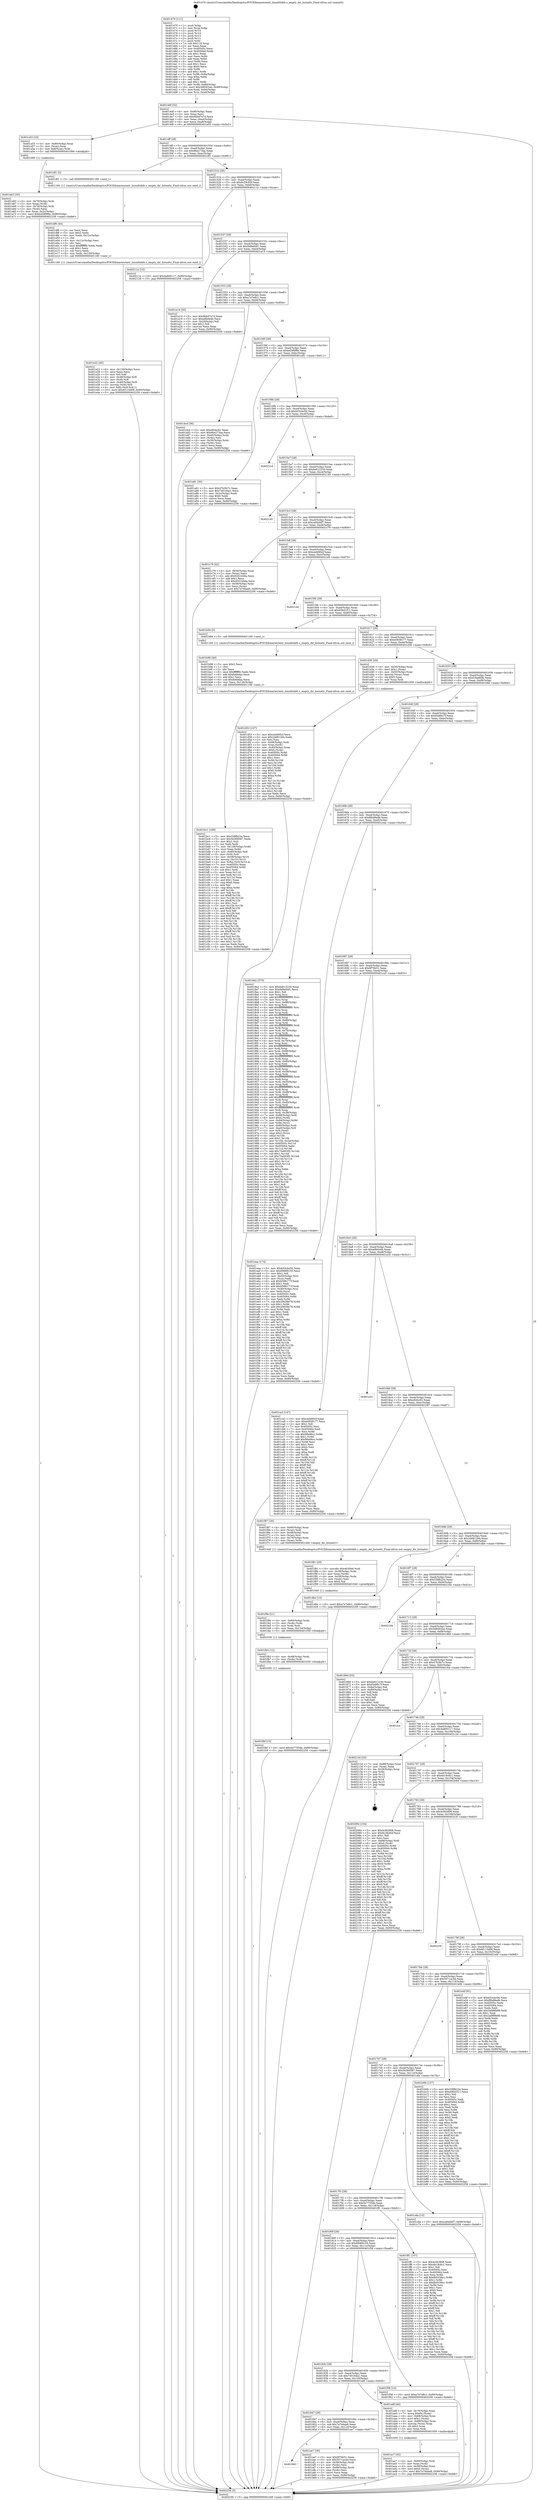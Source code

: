 digraph "0x401470" {
  label = "0x401470 (/mnt/c/Users/mathe/Desktop/tcc/POCII/binaries/extr_linuxfslibfs.c_empty_dir_listxattr_Final-ollvm.out::main(0))"
  labelloc = "t"
  node[shape=record]

  Entry [label="",width=0.3,height=0.3,shape=circle,fillcolor=black,style=filled]
  "0x4014df" [label="{
     0x4014df [32]\l
     | [instrs]\l
     &nbsp;&nbsp;0x4014df \<+6\>: mov -0x90(%rbp),%eax\l
     &nbsp;&nbsp;0x4014e5 \<+2\>: mov %eax,%ecx\l
     &nbsp;&nbsp;0x4014e7 \<+6\>: sub $0x9bbd7a7d,%ecx\l
     &nbsp;&nbsp;0x4014ed \<+6\>: mov %eax,-0xa4(%rbp)\l
     &nbsp;&nbsp;0x4014f3 \<+6\>: mov %ecx,-0xa8(%rbp)\l
     &nbsp;&nbsp;0x4014f9 \<+6\>: je 0000000000401a53 \<main+0x5e3\>\l
  }"]
  "0x401a53" [label="{
     0x401a53 [16]\l
     | [instrs]\l
     &nbsp;&nbsp;0x401a53 \<+4\>: mov -0x80(%rbp),%rax\l
     &nbsp;&nbsp;0x401a57 \<+3\>: mov (%rax),%rax\l
     &nbsp;&nbsp;0x401a5a \<+4\>: mov 0x8(%rax),%rdi\l
     &nbsp;&nbsp;0x401a5e \<+5\>: call 0000000000401060 \<atoi@plt\>\l
     | [calls]\l
     &nbsp;&nbsp;0x401060 \{1\} (unknown)\l
  }"]
  "0x4014ff" [label="{
     0x4014ff [28]\l
     | [instrs]\l
     &nbsp;&nbsp;0x4014ff \<+5\>: jmp 0000000000401504 \<main+0x94\>\l
     &nbsp;&nbsp;0x401504 \<+6\>: mov -0xa4(%rbp),%eax\l
     &nbsp;&nbsp;0x40150a \<+5\>: sub $0x9be273aa,%eax\l
     &nbsp;&nbsp;0x40150f \<+6\>: mov %eax,-0xac(%rbp)\l
     &nbsp;&nbsp;0x401515 \<+6\>: je 0000000000401df1 \<main+0x981\>\l
  }"]
  Exit [label="",width=0.3,height=0.3,shape=circle,fillcolor=black,style=filled,peripheries=2]
  "0x401df1" [label="{
     0x401df1 [5]\l
     | [instrs]\l
     &nbsp;&nbsp;0x401df1 \<+5\>: call 0000000000401160 \<next_i\>\l
     | [calls]\l
     &nbsp;&nbsp;0x401160 \{1\} (/mnt/c/Users/mathe/Desktop/tcc/POCII/binaries/extr_linuxfslibfs.c_empty_dir_listxattr_Final-ollvm.out::next_i)\l
  }"]
  "0x40151b" [label="{
     0x40151b [28]\l
     | [instrs]\l
     &nbsp;&nbsp;0x40151b \<+5\>: jmp 0000000000401520 \<main+0xb0\>\l
     &nbsp;&nbsp;0x401520 \<+6\>: mov -0xa4(%rbp),%eax\l
     &nbsp;&nbsp;0x401526 \<+5\>: sub $0x9c29c92f,%eax\l
     &nbsp;&nbsp;0x40152b \<+6\>: mov %eax,-0xb0(%rbp)\l
     &nbsp;&nbsp;0x401531 \<+6\>: je 000000000040211e \<main+0xcae\>\l
  }"]
  "0x401fbf" [label="{
     0x401fbf [15]\l
     | [instrs]\l
     &nbsp;&nbsp;0x401fbf \<+10\>: movl $0x5e7755de,-0x90(%rbp)\l
     &nbsp;&nbsp;0x401fc9 \<+5\>: jmp 0000000000402256 \<main+0xde6\>\l
  }"]
  "0x40211e" [label="{
     0x40211e [15]\l
     | [instrs]\l
     &nbsp;&nbsp;0x40211e \<+10\>: movl $0x4a800117,-0x90(%rbp)\l
     &nbsp;&nbsp;0x402128 \<+5\>: jmp 0000000000402256 \<main+0xde6\>\l
  }"]
  "0x401537" [label="{
     0x401537 [28]\l
     | [instrs]\l
     &nbsp;&nbsp;0x401537 \<+5\>: jmp 000000000040153c \<main+0xcc\>\l
     &nbsp;&nbsp;0x40153c \<+6\>: mov -0xa4(%rbp),%eax\l
     &nbsp;&nbsp;0x401542 \<+5\>: sub $0x9d8e94f1,%eax\l
     &nbsp;&nbsp;0x401547 \<+6\>: mov %eax,-0xb4(%rbp)\l
     &nbsp;&nbsp;0x40154d \<+6\>: je 0000000000401a14 \<main+0x5a4\>\l
  }"]
  "0x401fb3" [label="{
     0x401fb3 [12]\l
     | [instrs]\l
     &nbsp;&nbsp;0x401fb3 \<+4\>: mov -0x48(%rbp),%rdx\l
     &nbsp;&nbsp;0x401fb7 \<+3\>: mov (%rdx),%rdi\l
     &nbsp;&nbsp;0x401fba \<+5\>: call 0000000000401030 \<free@plt\>\l
     | [calls]\l
     &nbsp;&nbsp;0x401030 \{1\} (unknown)\l
  }"]
  "0x401a14" [label="{
     0x401a14 [30]\l
     | [instrs]\l
     &nbsp;&nbsp;0x401a14 \<+5\>: mov $0x9bbd7a7d,%eax\l
     &nbsp;&nbsp;0x401a19 \<+5\>: mov $0xa9b0e4b,%ecx\l
     &nbsp;&nbsp;0x401a1e \<+3\>: mov -0x2d(%rbp),%dl\l
     &nbsp;&nbsp;0x401a21 \<+3\>: test $0x1,%dl\l
     &nbsp;&nbsp;0x401a24 \<+3\>: cmovne %ecx,%eax\l
     &nbsp;&nbsp;0x401a27 \<+6\>: mov %eax,-0x90(%rbp)\l
     &nbsp;&nbsp;0x401a2d \<+5\>: jmp 0000000000402256 \<main+0xde6\>\l
  }"]
  "0x401553" [label="{
     0x401553 [28]\l
     | [instrs]\l
     &nbsp;&nbsp;0x401553 \<+5\>: jmp 0000000000401558 \<main+0xe8\>\l
     &nbsp;&nbsp;0x401558 \<+6\>: mov -0xa4(%rbp),%eax\l
     &nbsp;&nbsp;0x40155e \<+5\>: sub $0xa7e7e8c1,%eax\l
     &nbsp;&nbsp;0x401563 \<+6\>: mov %eax,-0xb8(%rbp)\l
     &nbsp;&nbsp;0x401569 \<+6\>: je 0000000000401dcd \<main+0x95d\>\l
  }"]
  "0x401f9e" [label="{
     0x401f9e [21]\l
     | [instrs]\l
     &nbsp;&nbsp;0x401f9e \<+4\>: mov -0x60(%rbp),%rdx\l
     &nbsp;&nbsp;0x401fa2 \<+3\>: mov (%rdx),%rdx\l
     &nbsp;&nbsp;0x401fa5 \<+3\>: mov %rdx,%rdi\l
     &nbsp;&nbsp;0x401fa8 \<+6\>: mov %eax,-0x134(%rbp)\l
     &nbsp;&nbsp;0x401fae \<+5\>: call 0000000000401030 \<free@plt\>\l
     | [calls]\l
     &nbsp;&nbsp;0x401030 \{1\} (unknown)\l
  }"]
  "0x401dcd" [label="{
     0x401dcd [36]\l
     | [instrs]\l
     &nbsp;&nbsp;0x401dcd \<+5\>: mov $0xe82bc62,%eax\l
     &nbsp;&nbsp;0x401dd2 \<+5\>: mov $0x9be273aa,%ecx\l
     &nbsp;&nbsp;0x401dd7 \<+4\>: mov -0x40(%rbp),%rdx\l
     &nbsp;&nbsp;0x401ddb \<+2\>: mov (%rdx),%esi\l
     &nbsp;&nbsp;0x401ddd \<+4\>: mov -0x50(%rbp),%rdx\l
     &nbsp;&nbsp;0x401de1 \<+2\>: cmp (%rdx),%esi\l
     &nbsp;&nbsp;0x401de3 \<+3\>: cmovl %ecx,%eax\l
     &nbsp;&nbsp;0x401de6 \<+6\>: mov %eax,-0x90(%rbp)\l
     &nbsp;&nbsp;0x401dec \<+5\>: jmp 0000000000402256 \<main+0xde6\>\l
  }"]
  "0x40156f" [label="{
     0x40156f [28]\l
     | [instrs]\l
     &nbsp;&nbsp;0x40156f \<+5\>: jmp 0000000000401574 \<main+0x104\>\l
     &nbsp;&nbsp;0x401574 \<+6\>: mov -0xa4(%rbp),%eax\l
     &nbsp;&nbsp;0x40157a \<+5\>: sub $0xb4589f8e,%eax\l
     &nbsp;&nbsp;0x40157f \<+6\>: mov %eax,-0xbc(%rbp)\l
     &nbsp;&nbsp;0x401585 \<+6\>: je 0000000000401a81 \<main+0x611\>\l
  }"]
  "0x401f81" [label="{
     0x401f81 [29]\l
     | [instrs]\l
     &nbsp;&nbsp;0x401f81 \<+10\>: movabs $0x4030b6,%rdi\l
     &nbsp;&nbsp;0x401f8b \<+4\>: mov -0x38(%rbp),%rdx\l
     &nbsp;&nbsp;0x401f8f \<+2\>: mov %eax,(%rdx)\l
     &nbsp;&nbsp;0x401f91 \<+4\>: mov -0x38(%rbp),%rdx\l
     &nbsp;&nbsp;0x401f95 \<+2\>: mov (%rdx),%esi\l
     &nbsp;&nbsp;0x401f97 \<+2\>: mov $0x0,%al\l
     &nbsp;&nbsp;0x401f99 \<+5\>: call 0000000000401040 \<printf@plt\>\l
     | [calls]\l
     &nbsp;&nbsp;0x401040 \{1\} (unknown)\l
  }"]
  "0x401a81" [label="{
     0x401a81 [30]\l
     | [instrs]\l
     &nbsp;&nbsp;0x401a81 \<+5\>: mov $0x47b3fc7c,%eax\l
     &nbsp;&nbsp;0x401a86 \<+5\>: mov $0x740164a1,%ecx\l
     &nbsp;&nbsp;0x401a8b \<+3\>: mov -0x2c(%rbp),%edx\l
     &nbsp;&nbsp;0x401a8e \<+3\>: cmp $0x0,%edx\l
     &nbsp;&nbsp;0x401a91 \<+3\>: cmove %ecx,%eax\l
     &nbsp;&nbsp;0x401a94 \<+6\>: mov %eax,-0x90(%rbp)\l
     &nbsp;&nbsp;0x401a9a \<+5\>: jmp 0000000000402256 \<main+0xde6\>\l
  }"]
  "0x40158b" [label="{
     0x40158b [28]\l
     | [instrs]\l
     &nbsp;&nbsp;0x40158b \<+5\>: jmp 0000000000401590 \<main+0x120\>\l
     &nbsp;&nbsp;0x401590 \<+6\>: mov -0xa4(%rbp),%eax\l
     &nbsp;&nbsp;0x401596 \<+5\>: sub $0xb53cbc04,%eax\l
     &nbsp;&nbsp;0x40159b \<+6\>: mov %eax,-0xc0(%rbp)\l
     &nbsp;&nbsp;0x4015a1 \<+6\>: je 000000000040221d \<main+0xdad\>\l
  }"]
  "0x401e22" [label="{
     0x401e22 [45]\l
     | [instrs]\l
     &nbsp;&nbsp;0x401e22 \<+6\>: mov -0x130(%rbp),%ecx\l
     &nbsp;&nbsp;0x401e28 \<+3\>: imul %eax,%ecx\l
     &nbsp;&nbsp;0x401e2b \<+3\>: mov %cl,%dil\l
     &nbsp;&nbsp;0x401e2e \<+4\>: mov -0x48(%rbp),%r8\l
     &nbsp;&nbsp;0x401e32 \<+3\>: mov (%r8),%r8\l
     &nbsp;&nbsp;0x401e35 \<+4\>: mov -0x40(%rbp),%r9\l
     &nbsp;&nbsp;0x401e39 \<+3\>: movslq (%r9),%r9\l
     &nbsp;&nbsp;0x401e3c \<+4\>: mov %dil,(%r8,%r9,1)\l
     &nbsp;&nbsp;0x401e40 \<+10\>: movl $0x4f115d09,-0x90(%rbp)\l
     &nbsp;&nbsp;0x401e4a \<+5\>: jmp 0000000000402256 \<main+0xde6\>\l
  }"]
  "0x40221d" [label="{
     0x40221d\l
  }", style=dashed]
  "0x4015a7" [label="{
     0x4015a7 [28]\l
     | [instrs]\l
     &nbsp;&nbsp;0x4015a7 \<+5\>: jmp 00000000004015ac \<main+0x13c\>\l
     &nbsp;&nbsp;0x4015ac \<+6\>: mov -0xa4(%rbp),%eax\l
     &nbsp;&nbsp;0x4015b2 \<+5\>: sub $0xbe612230,%eax\l
     &nbsp;&nbsp;0x4015b7 \<+6\>: mov %eax,-0xc4(%rbp)\l
     &nbsp;&nbsp;0x4015bd \<+6\>: je 0000000000402145 \<main+0xcd5\>\l
  }"]
  "0x401df6" [label="{
     0x401df6 [44]\l
     | [instrs]\l
     &nbsp;&nbsp;0x401df6 \<+2\>: xor %ecx,%ecx\l
     &nbsp;&nbsp;0x401df8 \<+5\>: mov $0x2,%edx\l
     &nbsp;&nbsp;0x401dfd \<+6\>: mov %edx,-0x12c(%rbp)\l
     &nbsp;&nbsp;0x401e03 \<+1\>: cltd\l
     &nbsp;&nbsp;0x401e04 \<+6\>: mov -0x12c(%rbp),%esi\l
     &nbsp;&nbsp;0x401e0a \<+2\>: idiv %esi\l
     &nbsp;&nbsp;0x401e0c \<+6\>: imul $0xfffffffe,%edx,%edx\l
     &nbsp;&nbsp;0x401e12 \<+3\>: sub $0x1,%ecx\l
     &nbsp;&nbsp;0x401e15 \<+2\>: sub %ecx,%edx\l
     &nbsp;&nbsp;0x401e17 \<+6\>: mov %edx,-0x130(%rbp)\l
     &nbsp;&nbsp;0x401e1d \<+5\>: call 0000000000401160 \<next_i\>\l
     | [calls]\l
     &nbsp;&nbsp;0x401160 \{1\} (/mnt/c/Users/mathe/Desktop/tcc/POCII/binaries/extr_linuxfslibfs.c_empty_dir_listxattr_Final-ollvm.out::next_i)\l
  }"]
  "0x402145" [label="{
     0x402145\l
  }", style=dashed]
  "0x4015c3" [label="{
     0x4015c3 [28]\l
     | [instrs]\l
     &nbsp;&nbsp;0x4015c3 \<+5\>: jmp 00000000004015c8 \<main+0x158\>\l
     &nbsp;&nbsp;0x4015c8 \<+6\>: mov -0xa4(%rbp),%eax\l
     &nbsp;&nbsp;0x4015ce \<+5\>: sub $0xca94d4f7,%eax\l
     &nbsp;&nbsp;0x4015d3 \<+6\>: mov %eax,-0xc8(%rbp)\l
     &nbsp;&nbsp;0x4015d9 \<+6\>: je 0000000000401c79 \<main+0x809\>\l
  }"]
  "0x401d53" [label="{
     0x401d53 [107]\l
     | [instrs]\l
     &nbsp;&nbsp;0x401d53 \<+5\>: mov $0xced495cf,%ecx\l
     &nbsp;&nbsp;0x401d58 \<+5\>: mov $0x2dd81264,%edx\l
     &nbsp;&nbsp;0x401d5d \<+2\>: xor %esi,%esi\l
     &nbsp;&nbsp;0x401d5f \<+4\>: mov -0x48(%rbp),%rdi\l
     &nbsp;&nbsp;0x401d63 \<+3\>: mov %rax,(%rdi)\l
     &nbsp;&nbsp;0x401d66 \<+4\>: mov -0x40(%rbp),%rax\l
     &nbsp;&nbsp;0x401d6a \<+6\>: movl $0x0,(%rax)\l
     &nbsp;&nbsp;0x401d70 \<+8\>: mov 0x40505c,%r8d\l
     &nbsp;&nbsp;0x401d78 \<+8\>: mov 0x405064,%r9d\l
     &nbsp;&nbsp;0x401d80 \<+3\>: sub $0x1,%esi\l
     &nbsp;&nbsp;0x401d83 \<+3\>: mov %r8d,%r10d\l
     &nbsp;&nbsp;0x401d86 \<+3\>: add %esi,%r10d\l
     &nbsp;&nbsp;0x401d89 \<+4\>: imul %r10d,%r8d\l
     &nbsp;&nbsp;0x401d8d \<+4\>: and $0x1,%r8d\l
     &nbsp;&nbsp;0x401d91 \<+4\>: cmp $0x0,%r8d\l
     &nbsp;&nbsp;0x401d95 \<+4\>: sete %r11b\l
     &nbsp;&nbsp;0x401d99 \<+4\>: cmp $0xa,%r9d\l
     &nbsp;&nbsp;0x401d9d \<+3\>: setl %bl\l
     &nbsp;&nbsp;0x401da0 \<+3\>: mov %r11b,%r14b\l
     &nbsp;&nbsp;0x401da3 \<+3\>: and %bl,%r14b\l
     &nbsp;&nbsp;0x401da6 \<+3\>: xor %bl,%r11b\l
     &nbsp;&nbsp;0x401da9 \<+3\>: or %r11b,%r14b\l
     &nbsp;&nbsp;0x401dac \<+4\>: test $0x1,%r14b\l
     &nbsp;&nbsp;0x401db0 \<+3\>: cmovne %edx,%ecx\l
     &nbsp;&nbsp;0x401db3 \<+6\>: mov %ecx,-0x90(%rbp)\l
     &nbsp;&nbsp;0x401db9 \<+5\>: jmp 0000000000402256 \<main+0xde6\>\l
  }"]
  "0x401c79" [label="{
     0x401c79 [42]\l
     | [instrs]\l
     &nbsp;&nbsp;0x401c79 \<+4\>: mov -0x58(%rbp),%rax\l
     &nbsp;&nbsp;0x401c7d \<+2\>: mov (%rax),%ecx\l
     &nbsp;&nbsp;0x401c7f \<+6\>: add $0x9201b56a,%ecx\l
     &nbsp;&nbsp;0x401c85 \<+3\>: add $0x1,%ecx\l
     &nbsp;&nbsp;0x401c88 \<+6\>: sub $0x9201b56a,%ecx\l
     &nbsp;&nbsp;0x401c8e \<+4\>: mov -0x58(%rbp),%rax\l
     &nbsp;&nbsp;0x401c92 \<+2\>: mov %ecx,(%rax)\l
     &nbsp;&nbsp;0x401c94 \<+10\>: movl $0x7a7d4ae8,-0x90(%rbp)\l
     &nbsp;&nbsp;0x401c9e \<+5\>: jmp 0000000000402256 \<main+0xde6\>\l
  }"]
  "0x4015df" [label="{
     0x4015df [28]\l
     | [instrs]\l
     &nbsp;&nbsp;0x4015df \<+5\>: jmp 00000000004015e4 \<main+0x174\>\l
     &nbsp;&nbsp;0x4015e4 \<+6\>: mov -0xa4(%rbp),%eax\l
     &nbsp;&nbsp;0x4015ea \<+5\>: sub $0xced495cf,%eax\l
     &nbsp;&nbsp;0x4015ef \<+6\>: mov %eax,-0xcc(%rbp)\l
     &nbsp;&nbsp;0x4015f5 \<+6\>: je 00000000004021e0 \<main+0xd70\>\l
  }"]
  "0x401bc1" [label="{
     0x401bc1 [169]\l
     | [instrs]\l
     &nbsp;&nbsp;0x401bc1 \<+5\>: mov $0x338fb23a,%ecx\l
     &nbsp;&nbsp;0x401bc6 \<+5\>: mov $0x5b369587,%edx\l
     &nbsp;&nbsp;0x401bcb \<+3\>: mov $0x1,%sil\l
     &nbsp;&nbsp;0x401bce \<+2\>: xor %edi,%edi\l
     &nbsp;&nbsp;0x401bd0 \<+7\>: mov -0x128(%rbp),%r8d\l
     &nbsp;&nbsp;0x401bd7 \<+4\>: imul %eax,%r8d\l
     &nbsp;&nbsp;0x401bdb \<+4\>: mov -0x60(%rbp),%r9\l
     &nbsp;&nbsp;0x401bdf \<+3\>: mov (%r9),%r9\l
     &nbsp;&nbsp;0x401be2 \<+4\>: mov -0x58(%rbp),%r10\l
     &nbsp;&nbsp;0x401be6 \<+3\>: movslq (%r10),%r10\l
     &nbsp;&nbsp;0x401be9 \<+4\>: mov %r8d,(%r9,%r10,4)\l
     &nbsp;&nbsp;0x401bed \<+7\>: mov 0x40505c,%eax\l
     &nbsp;&nbsp;0x401bf4 \<+8\>: mov 0x405064,%r8d\l
     &nbsp;&nbsp;0x401bfc \<+3\>: sub $0x1,%edi\l
     &nbsp;&nbsp;0x401bff \<+3\>: mov %eax,%r11d\l
     &nbsp;&nbsp;0x401c02 \<+3\>: add %edi,%r11d\l
     &nbsp;&nbsp;0x401c05 \<+4\>: imul %r11d,%eax\l
     &nbsp;&nbsp;0x401c09 \<+3\>: and $0x1,%eax\l
     &nbsp;&nbsp;0x401c0c \<+3\>: cmp $0x0,%eax\l
     &nbsp;&nbsp;0x401c0f \<+3\>: sete %bl\l
     &nbsp;&nbsp;0x401c12 \<+4\>: cmp $0xa,%r8d\l
     &nbsp;&nbsp;0x401c16 \<+4\>: setl %r14b\l
     &nbsp;&nbsp;0x401c1a \<+3\>: mov %bl,%r15b\l
     &nbsp;&nbsp;0x401c1d \<+4\>: xor $0xff,%r15b\l
     &nbsp;&nbsp;0x401c21 \<+3\>: mov %r14b,%r12b\l
     &nbsp;&nbsp;0x401c24 \<+4\>: xor $0xff,%r12b\l
     &nbsp;&nbsp;0x401c28 \<+4\>: xor $0x1,%sil\l
     &nbsp;&nbsp;0x401c2c \<+3\>: mov %r15b,%r13b\l
     &nbsp;&nbsp;0x401c2f \<+4\>: and $0xff,%r13b\l
     &nbsp;&nbsp;0x401c33 \<+3\>: and %sil,%bl\l
     &nbsp;&nbsp;0x401c36 \<+3\>: mov %r12b,%al\l
     &nbsp;&nbsp;0x401c39 \<+2\>: and $0xff,%al\l
     &nbsp;&nbsp;0x401c3b \<+3\>: and %sil,%r14b\l
     &nbsp;&nbsp;0x401c3e \<+3\>: or %bl,%r13b\l
     &nbsp;&nbsp;0x401c41 \<+3\>: or %r14b,%al\l
     &nbsp;&nbsp;0x401c44 \<+3\>: xor %al,%r13b\l
     &nbsp;&nbsp;0x401c47 \<+3\>: or %r12b,%r15b\l
     &nbsp;&nbsp;0x401c4a \<+4\>: xor $0xff,%r15b\l
     &nbsp;&nbsp;0x401c4e \<+4\>: or $0x1,%sil\l
     &nbsp;&nbsp;0x401c52 \<+3\>: and %sil,%r15b\l
     &nbsp;&nbsp;0x401c55 \<+3\>: or %r15b,%r13b\l
     &nbsp;&nbsp;0x401c58 \<+4\>: test $0x1,%r13b\l
     &nbsp;&nbsp;0x401c5c \<+3\>: cmovne %edx,%ecx\l
     &nbsp;&nbsp;0x401c5f \<+6\>: mov %ecx,-0x90(%rbp)\l
     &nbsp;&nbsp;0x401c65 \<+5\>: jmp 0000000000402256 \<main+0xde6\>\l
  }"]
  "0x4021e0" [label="{
     0x4021e0\l
  }", style=dashed]
  "0x4015fb" [label="{
     0x4015fb [28]\l
     | [instrs]\l
     &nbsp;&nbsp;0x4015fb \<+5\>: jmp 0000000000401600 \<main+0x190\>\l
     &nbsp;&nbsp;0x401600 \<+6\>: mov -0xa4(%rbp),%eax\l
     &nbsp;&nbsp;0x401606 \<+5\>: sub $0xd36d1f11,%eax\l
     &nbsp;&nbsp;0x40160b \<+6\>: mov %eax,-0xd0(%rbp)\l
     &nbsp;&nbsp;0x401611 \<+6\>: je 0000000000401b94 \<main+0x724\>\l
  }"]
  "0x401b99" [label="{
     0x401b99 [40]\l
     | [instrs]\l
     &nbsp;&nbsp;0x401b99 \<+5\>: mov $0x2,%ecx\l
     &nbsp;&nbsp;0x401b9e \<+1\>: cltd\l
     &nbsp;&nbsp;0x401b9f \<+2\>: idiv %ecx\l
     &nbsp;&nbsp;0x401ba1 \<+6\>: imul $0xfffffffe,%edx,%ecx\l
     &nbsp;&nbsp;0x401ba7 \<+6\>: add $0xfa4bdaa,%ecx\l
     &nbsp;&nbsp;0x401bad \<+3\>: add $0x1,%ecx\l
     &nbsp;&nbsp;0x401bb0 \<+6\>: sub $0xfa4bdaa,%ecx\l
     &nbsp;&nbsp;0x401bb6 \<+6\>: mov %ecx,-0x128(%rbp)\l
     &nbsp;&nbsp;0x401bbc \<+5\>: call 0000000000401160 \<next_i\>\l
     | [calls]\l
     &nbsp;&nbsp;0x401160 \{1\} (/mnt/c/Users/mathe/Desktop/tcc/POCII/binaries/extr_linuxfslibfs.c_empty_dir_listxattr_Final-ollvm.out::next_i)\l
  }"]
  "0x401b94" [label="{
     0x401b94 [5]\l
     | [instrs]\l
     &nbsp;&nbsp;0x401b94 \<+5\>: call 0000000000401160 \<next_i\>\l
     | [calls]\l
     &nbsp;&nbsp;0x401160 \{1\} (/mnt/c/Users/mathe/Desktop/tcc/POCII/binaries/extr_linuxfslibfs.c_empty_dir_listxattr_Final-ollvm.out::next_i)\l
  }"]
  "0x401617" [label="{
     0x401617 [28]\l
     | [instrs]\l
     &nbsp;&nbsp;0x401617 \<+5\>: jmp 000000000040161c \<main+0x1ac\>\l
     &nbsp;&nbsp;0x40161c \<+6\>: mov -0xa4(%rbp),%eax\l
     &nbsp;&nbsp;0x401622 \<+5\>: sub $0xe0938177,%eax\l
     &nbsp;&nbsp;0x401627 \<+6\>: mov %eax,-0xd4(%rbp)\l
     &nbsp;&nbsp;0x40162d \<+6\>: je 0000000000401d36 \<main+0x8c6\>\l
  }"]
  "0x401863" [label="{
     0x401863\l
  }", style=dashed]
  "0x401d36" [label="{
     0x401d36 [29]\l
     | [instrs]\l
     &nbsp;&nbsp;0x401d36 \<+4\>: mov -0x50(%rbp),%rax\l
     &nbsp;&nbsp;0x401d3a \<+6\>: movl $0x1,(%rax)\l
     &nbsp;&nbsp;0x401d40 \<+4\>: mov -0x50(%rbp),%rax\l
     &nbsp;&nbsp;0x401d44 \<+3\>: movslq (%rax),%rax\l
     &nbsp;&nbsp;0x401d47 \<+4\>: shl $0x0,%rax\l
     &nbsp;&nbsp;0x401d4b \<+3\>: mov %rax,%rdi\l
     &nbsp;&nbsp;0x401d4e \<+5\>: call 0000000000401050 \<malloc@plt\>\l
     | [calls]\l
     &nbsp;&nbsp;0x401050 \{1\} (unknown)\l
  }"]
  "0x401633" [label="{
     0x401633 [28]\l
     | [instrs]\l
     &nbsp;&nbsp;0x401633 \<+5\>: jmp 0000000000401638 \<main+0x1c8\>\l
     &nbsp;&nbsp;0x401638 \<+6\>: mov -0xa4(%rbp),%eax\l
     &nbsp;&nbsp;0x40163e \<+5\>: sub $0xf18ad69b,%eax\l
     &nbsp;&nbsp;0x401643 \<+6\>: mov %eax,-0xd8(%rbp)\l
     &nbsp;&nbsp;0x401649 \<+6\>: je 0000000000401fdd \<main+0xb6d\>\l
  }"]
  "0x401ae7" [label="{
     0x401ae7 [36]\l
     | [instrs]\l
     &nbsp;&nbsp;0x401ae7 \<+5\>: mov $0x8f76b51,%eax\l
     &nbsp;&nbsp;0x401aec \<+5\>: mov $0x5071ac4d,%ecx\l
     &nbsp;&nbsp;0x401af1 \<+4\>: mov -0x58(%rbp),%rdx\l
     &nbsp;&nbsp;0x401af5 \<+2\>: mov (%rdx),%esi\l
     &nbsp;&nbsp;0x401af7 \<+4\>: mov -0x68(%rbp),%rdx\l
     &nbsp;&nbsp;0x401afb \<+2\>: cmp (%rdx),%esi\l
     &nbsp;&nbsp;0x401afd \<+3\>: cmovl %ecx,%eax\l
     &nbsp;&nbsp;0x401b00 \<+6\>: mov %eax,-0x90(%rbp)\l
     &nbsp;&nbsp;0x401b06 \<+5\>: jmp 0000000000402256 \<main+0xde6\>\l
  }"]
  "0x401fdd" [label="{
     0x401fdd\l
  }", style=dashed]
  "0x40164f" [label="{
     0x40164f [28]\l
     | [instrs]\l
     &nbsp;&nbsp;0x40164f \<+5\>: jmp 0000000000401654 \<main+0x1e4\>\l
     &nbsp;&nbsp;0x401654 \<+6\>: mov -0xa4(%rbp),%eax\l
     &nbsp;&nbsp;0x40165a \<+5\>: sub $0xf3a86c7f,%eax\l
     &nbsp;&nbsp;0x40165f \<+6\>: mov %eax,-0xdc(%rbp)\l
     &nbsp;&nbsp;0x401665 \<+6\>: je 00000000004018a2 \<main+0x432\>\l
  }"]
  "0x401ac7" [label="{
     0x401ac7 [32]\l
     | [instrs]\l
     &nbsp;&nbsp;0x401ac7 \<+4\>: mov -0x60(%rbp),%rdi\l
     &nbsp;&nbsp;0x401acb \<+3\>: mov %rax,(%rdi)\l
     &nbsp;&nbsp;0x401ace \<+4\>: mov -0x58(%rbp),%rax\l
     &nbsp;&nbsp;0x401ad2 \<+6\>: movl $0x0,(%rax)\l
     &nbsp;&nbsp;0x401ad8 \<+10\>: movl $0x7a7d4ae8,-0x90(%rbp)\l
     &nbsp;&nbsp;0x401ae2 \<+5\>: jmp 0000000000402256 \<main+0xde6\>\l
  }"]
  "0x4018a2" [label="{
     0x4018a2 [370]\l
     | [instrs]\l
     &nbsp;&nbsp;0x4018a2 \<+5\>: mov $0xbe612230,%eax\l
     &nbsp;&nbsp;0x4018a7 \<+5\>: mov $0x9d8e94f1,%ecx\l
     &nbsp;&nbsp;0x4018ac \<+2\>: mov $0x1,%dl\l
     &nbsp;&nbsp;0x4018ae \<+3\>: mov %rsp,%rsi\l
     &nbsp;&nbsp;0x4018b1 \<+4\>: add $0xfffffffffffffff0,%rsi\l
     &nbsp;&nbsp;0x4018b5 \<+3\>: mov %rsi,%rsp\l
     &nbsp;&nbsp;0x4018b8 \<+7\>: mov %rsi,-0x88(%rbp)\l
     &nbsp;&nbsp;0x4018bf \<+3\>: mov %rsp,%rsi\l
     &nbsp;&nbsp;0x4018c2 \<+4\>: add $0xfffffffffffffff0,%rsi\l
     &nbsp;&nbsp;0x4018c6 \<+3\>: mov %rsi,%rsp\l
     &nbsp;&nbsp;0x4018c9 \<+3\>: mov %rsp,%rdi\l
     &nbsp;&nbsp;0x4018cc \<+4\>: add $0xfffffffffffffff0,%rdi\l
     &nbsp;&nbsp;0x4018d0 \<+3\>: mov %rdi,%rsp\l
     &nbsp;&nbsp;0x4018d3 \<+4\>: mov %rdi,-0x80(%rbp)\l
     &nbsp;&nbsp;0x4018d7 \<+3\>: mov %rsp,%rdi\l
     &nbsp;&nbsp;0x4018da \<+4\>: add $0xfffffffffffffff0,%rdi\l
     &nbsp;&nbsp;0x4018de \<+3\>: mov %rdi,%rsp\l
     &nbsp;&nbsp;0x4018e1 \<+4\>: mov %rdi,-0x78(%rbp)\l
     &nbsp;&nbsp;0x4018e5 \<+3\>: mov %rsp,%rdi\l
     &nbsp;&nbsp;0x4018e8 \<+4\>: add $0xfffffffffffffff0,%rdi\l
     &nbsp;&nbsp;0x4018ec \<+3\>: mov %rdi,%rsp\l
     &nbsp;&nbsp;0x4018ef \<+4\>: mov %rdi,-0x70(%rbp)\l
     &nbsp;&nbsp;0x4018f3 \<+3\>: mov %rsp,%rdi\l
     &nbsp;&nbsp;0x4018f6 \<+4\>: add $0xfffffffffffffff0,%rdi\l
     &nbsp;&nbsp;0x4018fa \<+3\>: mov %rdi,%rsp\l
     &nbsp;&nbsp;0x4018fd \<+4\>: mov %rdi,-0x68(%rbp)\l
     &nbsp;&nbsp;0x401901 \<+3\>: mov %rsp,%rdi\l
     &nbsp;&nbsp;0x401904 \<+4\>: add $0xfffffffffffffff0,%rdi\l
     &nbsp;&nbsp;0x401908 \<+3\>: mov %rdi,%rsp\l
     &nbsp;&nbsp;0x40190b \<+4\>: mov %rdi,-0x60(%rbp)\l
     &nbsp;&nbsp;0x40190f \<+3\>: mov %rsp,%rdi\l
     &nbsp;&nbsp;0x401912 \<+4\>: add $0xfffffffffffffff0,%rdi\l
     &nbsp;&nbsp;0x401916 \<+3\>: mov %rdi,%rsp\l
     &nbsp;&nbsp;0x401919 \<+4\>: mov %rdi,-0x58(%rbp)\l
     &nbsp;&nbsp;0x40191d \<+3\>: mov %rsp,%rdi\l
     &nbsp;&nbsp;0x401920 \<+4\>: add $0xfffffffffffffff0,%rdi\l
     &nbsp;&nbsp;0x401924 \<+3\>: mov %rdi,%rsp\l
     &nbsp;&nbsp;0x401927 \<+4\>: mov %rdi,-0x50(%rbp)\l
     &nbsp;&nbsp;0x40192b \<+3\>: mov %rsp,%rdi\l
     &nbsp;&nbsp;0x40192e \<+4\>: add $0xfffffffffffffff0,%rdi\l
     &nbsp;&nbsp;0x401932 \<+3\>: mov %rdi,%rsp\l
     &nbsp;&nbsp;0x401935 \<+4\>: mov %rdi,-0x48(%rbp)\l
     &nbsp;&nbsp;0x401939 \<+3\>: mov %rsp,%rdi\l
     &nbsp;&nbsp;0x40193c \<+4\>: add $0xfffffffffffffff0,%rdi\l
     &nbsp;&nbsp;0x401940 \<+3\>: mov %rdi,%rsp\l
     &nbsp;&nbsp;0x401943 \<+4\>: mov %rdi,-0x40(%rbp)\l
     &nbsp;&nbsp;0x401947 \<+3\>: mov %rsp,%rdi\l
     &nbsp;&nbsp;0x40194a \<+4\>: add $0xfffffffffffffff0,%rdi\l
     &nbsp;&nbsp;0x40194e \<+3\>: mov %rdi,%rsp\l
     &nbsp;&nbsp;0x401951 \<+4\>: mov %rdi,-0x38(%rbp)\l
     &nbsp;&nbsp;0x401955 \<+7\>: mov -0x88(%rbp),%rdi\l
     &nbsp;&nbsp;0x40195c \<+6\>: movl $0x0,(%rdi)\l
     &nbsp;&nbsp;0x401962 \<+7\>: mov -0x94(%rbp),%r8d\l
     &nbsp;&nbsp;0x401969 \<+3\>: mov %r8d,(%rsi)\l
     &nbsp;&nbsp;0x40196c \<+4\>: mov -0x80(%rbp),%rdi\l
     &nbsp;&nbsp;0x401970 \<+7\>: mov -0xa0(%rbp),%r9\l
     &nbsp;&nbsp;0x401977 \<+3\>: mov %r9,(%rdi)\l
     &nbsp;&nbsp;0x40197a \<+3\>: cmpl $0x2,(%rsi)\l
     &nbsp;&nbsp;0x40197d \<+4\>: setne %r10b\l
     &nbsp;&nbsp;0x401981 \<+4\>: and $0x1,%r10b\l
     &nbsp;&nbsp;0x401985 \<+4\>: mov %r10b,-0x2d(%rbp)\l
     &nbsp;&nbsp;0x401989 \<+8\>: mov 0x40505c,%r11d\l
     &nbsp;&nbsp;0x401991 \<+7\>: mov 0x405064,%ebx\l
     &nbsp;&nbsp;0x401998 \<+3\>: mov %r11d,%r14d\l
     &nbsp;&nbsp;0x40199b \<+7\>: add $0x75a603f2,%r14d\l
     &nbsp;&nbsp;0x4019a2 \<+4\>: sub $0x1,%r14d\l
     &nbsp;&nbsp;0x4019a6 \<+7\>: sub $0x75a603f2,%r14d\l
     &nbsp;&nbsp;0x4019ad \<+4\>: imul %r14d,%r11d\l
     &nbsp;&nbsp;0x4019b1 \<+4\>: and $0x1,%r11d\l
     &nbsp;&nbsp;0x4019b5 \<+4\>: cmp $0x0,%r11d\l
     &nbsp;&nbsp;0x4019b9 \<+4\>: sete %r10b\l
     &nbsp;&nbsp;0x4019bd \<+3\>: cmp $0xa,%ebx\l
     &nbsp;&nbsp;0x4019c0 \<+4\>: setl %r15b\l
     &nbsp;&nbsp;0x4019c4 \<+3\>: mov %r10b,%r12b\l
     &nbsp;&nbsp;0x4019c7 \<+4\>: xor $0xff,%r12b\l
     &nbsp;&nbsp;0x4019cb \<+3\>: mov %r15b,%r13b\l
     &nbsp;&nbsp;0x4019ce \<+4\>: xor $0xff,%r13b\l
     &nbsp;&nbsp;0x4019d2 \<+3\>: xor $0x1,%dl\l
     &nbsp;&nbsp;0x4019d5 \<+3\>: mov %r12b,%sil\l
     &nbsp;&nbsp;0x4019d8 \<+4\>: and $0xff,%sil\l
     &nbsp;&nbsp;0x4019dc \<+3\>: and %dl,%r10b\l
     &nbsp;&nbsp;0x4019df \<+3\>: mov %r13b,%dil\l
     &nbsp;&nbsp;0x4019e2 \<+4\>: and $0xff,%dil\l
     &nbsp;&nbsp;0x4019e6 \<+3\>: and %dl,%r15b\l
     &nbsp;&nbsp;0x4019e9 \<+3\>: or %r10b,%sil\l
     &nbsp;&nbsp;0x4019ec \<+3\>: or %r15b,%dil\l
     &nbsp;&nbsp;0x4019ef \<+3\>: xor %dil,%sil\l
     &nbsp;&nbsp;0x4019f2 \<+3\>: or %r13b,%r12b\l
     &nbsp;&nbsp;0x4019f5 \<+4\>: xor $0xff,%r12b\l
     &nbsp;&nbsp;0x4019f9 \<+3\>: or $0x1,%dl\l
     &nbsp;&nbsp;0x4019fc \<+3\>: and %dl,%r12b\l
     &nbsp;&nbsp;0x4019ff \<+3\>: or %r12b,%sil\l
     &nbsp;&nbsp;0x401a02 \<+4\>: test $0x1,%sil\l
     &nbsp;&nbsp;0x401a06 \<+3\>: cmovne %ecx,%eax\l
     &nbsp;&nbsp;0x401a09 \<+6\>: mov %eax,-0x90(%rbp)\l
     &nbsp;&nbsp;0x401a0f \<+5\>: jmp 0000000000402256 \<main+0xde6\>\l
  }"]
  "0x40166b" [label="{
     0x40166b [28]\l
     | [instrs]\l
     &nbsp;&nbsp;0x40166b \<+5\>: jmp 0000000000401670 \<main+0x200\>\l
     &nbsp;&nbsp;0x401670 \<+6\>: mov -0xa4(%rbp),%eax\l
     &nbsp;&nbsp;0x401676 \<+5\>: sub $0xf8bd9edb,%eax\l
     &nbsp;&nbsp;0x40167b \<+6\>: mov %eax,-0xe0(%rbp)\l
     &nbsp;&nbsp;0x401681 \<+6\>: je 0000000000401eaa \<main+0xa3a\>\l
  }"]
  "0x401847" [label="{
     0x401847 [28]\l
     | [instrs]\l
     &nbsp;&nbsp;0x401847 \<+5\>: jmp 000000000040184c \<main+0x3dc\>\l
     &nbsp;&nbsp;0x40184c \<+6\>: mov -0xa4(%rbp),%eax\l
     &nbsp;&nbsp;0x401852 \<+5\>: sub $0x7a7d4ae8,%eax\l
     &nbsp;&nbsp;0x401857 \<+6\>: mov %eax,-0x124(%rbp)\l
     &nbsp;&nbsp;0x40185d \<+6\>: je 0000000000401ae7 \<main+0x677\>\l
  }"]
  "0x401eaa" [label="{
     0x401eaa [174]\l
     | [instrs]\l
     &nbsp;&nbsp;0x401eaa \<+5\>: mov $0xb53cbc04,%eax\l
     &nbsp;&nbsp;0x401eaf \<+5\>: mov $0x69d69155,%ecx\l
     &nbsp;&nbsp;0x401eb4 \<+2\>: mov $0x1,%dl\l
     &nbsp;&nbsp;0x401eb6 \<+4\>: mov -0x40(%rbp),%rsi\l
     &nbsp;&nbsp;0x401eba \<+2\>: mov (%rsi),%edi\l
     &nbsp;&nbsp;0x401ebc \<+6\>: sub $0xb588177f,%edi\l
     &nbsp;&nbsp;0x401ec2 \<+3\>: add $0x1,%edi\l
     &nbsp;&nbsp;0x401ec5 \<+6\>: add $0xb588177f,%edi\l
     &nbsp;&nbsp;0x401ecb \<+4\>: mov -0x40(%rbp),%rsi\l
     &nbsp;&nbsp;0x401ecf \<+2\>: mov %edi,(%rsi)\l
     &nbsp;&nbsp;0x401ed1 \<+7\>: mov 0x40505c,%edi\l
     &nbsp;&nbsp;0x401ed8 \<+8\>: mov 0x405064,%r8d\l
     &nbsp;&nbsp;0x401ee0 \<+3\>: mov %edi,%r9d\l
     &nbsp;&nbsp;0x401ee3 \<+7\>: sub $0x29d38e78,%r9d\l
     &nbsp;&nbsp;0x401eea \<+4\>: sub $0x1,%r9d\l
     &nbsp;&nbsp;0x401eee \<+7\>: add $0x29d38e78,%r9d\l
     &nbsp;&nbsp;0x401ef5 \<+4\>: imul %r9d,%edi\l
     &nbsp;&nbsp;0x401ef9 \<+3\>: and $0x1,%edi\l
     &nbsp;&nbsp;0x401efc \<+3\>: cmp $0x0,%edi\l
     &nbsp;&nbsp;0x401eff \<+4\>: sete %r10b\l
     &nbsp;&nbsp;0x401f03 \<+4\>: cmp $0xa,%r8d\l
     &nbsp;&nbsp;0x401f07 \<+4\>: setl %r11b\l
     &nbsp;&nbsp;0x401f0b \<+3\>: mov %r10b,%bl\l
     &nbsp;&nbsp;0x401f0e \<+3\>: xor $0xff,%bl\l
     &nbsp;&nbsp;0x401f11 \<+3\>: mov %r11b,%r14b\l
     &nbsp;&nbsp;0x401f14 \<+4\>: xor $0xff,%r14b\l
     &nbsp;&nbsp;0x401f18 \<+3\>: xor $0x1,%dl\l
     &nbsp;&nbsp;0x401f1b \<+3\>: mov %bl,%r15b\l
     &nbsp;&nbsp;0x401f1e \<+4\>: and $0xff,%r15b\l
     &nbsp;&nbsp;0x401f22 \<+3\>: and %dl,%r10b\l
     &nbsp;&nbsp;0x401f25 \<+3\>: mov %r14b,%r12b\l
     &nbsp;&nbsp;0x401f28 \<+4\>: and $0xff,%r12b\l
     &nbsp;&nbsp;0x401f2c \<+3\>: and %dl,%r11b\l
     &nbsp;&nbsp;0x401f2f \<+3\>: or %r10b,%r15b\l
     &nbsp;&nbsp;0x401f32 \<+3\>: or %r11b,%r12b\l
     &nbsp;&nbsp;0x401f35 \<+3\>: xor %r12b,%r15b\l
     &nbsp;&nbsp;0x401f38 \<+3\>: or %r14b,%bl\l
     &nbsp;&nbsp;0x401f3b \<+3\>: xor $0xff,%bl\l
     &nbsp;&nbsp;0x401f3e \<+3\>: or $0x1,%dl\l
     &nbsp;&nbsp;0x401f41 \<+2\>: and %dl,%bl\l
     &nbsp;&nbsp;0x401f43 \<+3\>: or %bl,%r15b\l
     &nbsp;&nbsp;0x401f46 \<+4\>: test $0x1,%r15b\l
     &nbsp;&nbsp;0x401f4a \<+3\>: cmovne %ecx,%eax\l
     &nbsp;&nbsp;0x401f4d \<+6\>: mov %eax,-0x90(%rbp)\l
     &nbsp;&nbsp;0x401f53 \<+5\>: jmp 0000000000402256 \<main+0xde6\>\l
  }"]
  "0x401687" [label="{
     0x401687 [28]\l
     | [instrs]\l
     &nbsp;&nbsp;0x401687 \<+5\>: jmp 000000000040168c \<main+0x21c\>\l
     &nbsp;&nbsp;0x40168c \<+6\>: mov -0xa4(%rbp),%eax\l
     &nbsp;&nbsp;0x401692 \<+5\>: sub $0x8f76b51,%eax\l
     &nbsp;&nbsp;0x401697 \<+6\>: mov %eax,-0xe4(%rbp)\l
     &nbsp;&nbsp;0x40169d \<+6\>: je 0000000000401ca3 \<main+0x833\>\l
  }"]
  "0x401a9f" [label="{
     0x401a9f [40]\l
     | [instrs]\l
     &nbsp;&nbsp;0x401a9f \<+4\>: mov -0x70(%rbp),%rax\l
     &nbsp;&nbsp;0x401aa3 \<+7\>: movq $0x64,(%rax)\l
     &nbsp;&nbsp;0x401aaa \<+4\>: mov -0x68(%rbp),%rax\l
     &nbsp;&nbsp;0x401aae \<+6\>: movl $0x1,(%rax)\l
     &nbsp;&nbsp;0x401ab4 \<+4\>: mov -0x68(%rbp),%rax\l
     &nbsp;&nbsp;0x401ab8 \<+3\>: movslq (%rax),%rax\l
     &nbsp;&nbsp;0x401abb \<+4\>: shl $0x2,%rax\l
     &nbsp;&nbsp;0x401abf \<+3\>: mov %rax,%rdi\l
     &nbsp;&nbsp;0x401ac2 \<+5\>: call 0000000000401050 \<malloc@plt\>\l
     | [calls]\l
     &nbsp;&nbsp;0x401050 \{1\} (unknown)\l
  }"]
  "0x401ca3" [label="{
     0x401ca3 [147]\l
     | [instrs]\l
     &nbsp;&nbsp;0x401ca3 \<+5\>: mov $0xced495cf,%eax\l
     &nbsp;&nbsp;0x401ca8 \<+5\>: mov $0xe0938177,%ecx\l
     &nbsp;&nbsp;0x401cad \<+2\>: mov $0x1,%dl\l
     &nbsp;&nbsp;0x401caf \<+7\>: mov 0x40505c,%esi\l
     &nbsp;&nbsp;0x401cb6 \<+7\>: mov 0x405064,%edi\l
     &nbsp;&nbsp;0x401cbd \<+3\>: mov %esi,%r8d\l
     &nbsp;&nbsp;0x401cc0 \<+7\>: sub $0x98a96cc,%r8d\l
     &nbsp;&nbsp;0x401cc7 \<+4\>: sub $0x1,%r8d\l
     &nbsp;&nbsp;0x401ccb \<+7\>: add $0x98a96cc,%r8d\l
     &nbsp;&nbsp;0x401cd2 \<+4\>: imul %r8d,%esi\l
     &nbsp;&nbsp;0x401cd6 \<+3\>: and $0x1,%esi\l
     &nbsp;&nbsp;0x401cd9 \<+3\>: cmp $0x0,%esi\l
     &nbsp;&nbsp;0x401cdc \<+4\>: sete %r9b\l
     &nbsp;&nbsp;0x401ce0 \<+3\>: cmp $0xa,%edi\l
     &nbsp;&nbsp;0x401ce3 \<+4\>: setl %r10b\l
     &nbsp;&nbsp;0x401ce7 \<+3\>: mov %r9b,%r11b\l
     &nbsp;&nbsp;0x401cea \<+4\>: xor $0xff,%r11b\l
     &nbsp;&nbsp;0x401cee \<+3\>: mov %r10b,%bl\l
     &nbsp;&nbsp;0x401cf1 \<+3\>: xor $0xff,%bl\l
     &nbsp;&nbsp;0x401cf4 \<+3\>: xor $0x1,%dl\l
     &nbsp;&nbsp;0x401cf7 \<+3\>: mov %r11b,%r14b\l
     &nbsp;&nbsp;0x401cfa \<+4\>: and $0xff,%r14b\l
     &nbsp;&nbsp;0x401cfe \<+3\>: and %dl,%r9b\l
     &nbsp;&nbsp;0x401d01 \<+3\>: mov %bl,%r15b\l
     &nbsp;&nbsp;0x401d04 \<+4\>: and $0xff,%r15b\l
     &nbsp;&nbsp;0x401d08 \<+3\>: and %dl,%r10b\l
     &nbsp;&nbsp;0x401d0b \<+3\>: or %r9b,%r14b\l
     &nbsp;&nbsp;0x401d0e \<+3\>: or %r10b,%r15b\l
     &nbsp;&nbsp;0x401d11 \<+3\>: xor %r15b,%r14b\l
     &nbsp;&nbsp;0x401d14 \<+3\>: or %bl,%r11b\l
     &nbsp;&nbsp;0x401d17 \<+4\>: xor $0xff,%r11b\l
     &nbsp;&nbsp;0x401d1b \<+3\>: or $0x1,%dl\l
     &nbsp;&nbsp;0x401d1e \<+3\>: and %dl,%r11b\l
     &nbsp;&nbsp;0x401d21 \<+3\>: or %r11b,%r14b\l
     &nbsp;&nbsp;0x401d24 \<+4\>: test $0x1,%r14b\l
     &nbsp;&nbsp;0x401d28 \<+3\>: cmovne %ecx,%eax\l
     &nbsp;&nbsp;0x401d2b \<+6\>: mov %eax,-0x90(%rbp)\l
     &nbsp;&nbsp;0x401d31 \<+5\>: jmp 0000000000402256 \<main+0xde6\>\l
  }"]
  "0x4016a3" [label="{
     0x4016a3 [28]\l
     | [instrs]\l
     &nbsp;&nbsp;0x4016a3 \<+5\>: jmp 00000000004016a8 \<main+0x238\>\l
     &nbsp;&nbsp;0x4016a8 \<+6\>: mov -0xa4(%rbp),%eax\l
     &nbsp;&nbsp;0x4016ae \<+5\>: sub $0xa9b0e4b,%eax\l
     &nbsp;&nbsp;0x4016b3 \<+6\>: mov %eax,-0xe8(%rbp)\l
     &nbsp;&nbsp;0x4016b9 \<+6\>: je 0000000000401a32 \<main+0x5c2\>\l
  }"]
  "0x40182b" [label="{
     0x40182b [28]\l
     | [instrs]\l
     &nbsp;&nbsp;0x40182b \<+5\>: jmp 0000000000401830 \<main+0x3c0\>\l
     &nbsp;&nbsp;0x401830 \<+6\>: mov -0xa4(%rbp),%eax\l
     &nbsp;&nbsp;0x401836 \<+5\>: sub $0x740164a1,%eax\l
     &nbsp;&nbsp;0x40183b \<+6\>: mov %eax,-0x120(%rbp)\l
     &nbsp;&nbsp;0x401841 \<+6\>: je 0000000000401a9f \<main+0x62f\>\l
  }"]
  "0x401a32" [label="{
     0x401a32\l
  }", style=dashed]
  "0x4016bf" [label="{
     0x4016bf [28]\l
     | [instrs]\l
     &nbsp;&nbsp;0x4016bf \<+5\>: jmp 00000000004016c4 \<main+0x254\>\l
     &nbsp;&nbsp;0x4016c4 \<+6\>: mov -0xa4(%rbp),%eax\l
     &nbsp;&nbsp;0x4016ca \<+5\>: sub $0xe82bc62,%eax\l
     &nbsp;&nbsp;0x4016cf \<+6\>: mov %eax,-0xec(%rbp)\l
     &nbsp;&nbsp;0x4016d5 \<+6\>: je 0000000000401f67 \<main+0xaf7\>\l
  }"]
  "0x401f58" [label="{
     0x401f58 [15]\l
     | [instrs]\l
     &nbsp;&nbsp;0x401f58 \<+10\>: movl $0xa7e7e8c1,-0x90(%rbp)\l
     &nbsp;&nbsp;0x401f62 \<+5\>: jmp 0000000000402256 \<main+0xde6\>\l
  }"]
  "0x401f67" [label="{
     0x401f67 [26]\l
     | [instrs]\l
     &nbsp;&nbsp;0x401f67 \<+4\>: mov -0x60(%rbp),%rax\l
     &nbsp;&nbsp;0x401f6b \<+3\>: mov (%rax),%rdi\l
     &nbsp;&nbsp;0x401f6e \<+4\>: mov -0x48(%rbp),%rax\l
     &nbsp;&nbsp;0x401f72 \<+3\>: mov (%rax),%rsi\l
     &nbsp;&nbsp;0x401f75 \<+4\>: mov -0x70(%rbp),%rax\l
     &nbsp;&nbsp;0x401f79 \<+3\>: mov (%rax),%rdx\l
     &nbsp;&nbsp;0x401f7c \<+5\>: call 0000000000401440 \<empty_dir_listxattr\>\l
     | [calls]\l
     &nbsp;&nbsp;0x401440 \{1\} (/mnt/c/Users/mathe/Desktop/tcc/POCII/binaries/extr_linuxfslibfs.c_empty_dir_listxattr_Final-ollvm.out::empty_dir_listxattr)\l
  }"]
  "0x4016db" [label="{
     0x4016db [28]\l
     | [instrs]\l
     &nbsp;&nbsp;0x4016db \<+5\>: jmp 00000000004016e0 \<main+0x270\>\l
     &nbsp;&nbsp;0x4016e0 \<+6\>: mov -0xa4(%rbp),%eax\l
     &nbsp;&nbsp;0x4016e6 \<+5\>: sub $0x2dd81264,%eax\l
     &nbsp;&nbsp;0x4016eb \<+6\>: mov %eax,-0xf0(%rbp)\l
     &nbsp;&nbsp;0x4016f1 \<+6\>: je 0000000000401dbe \<main+0x94e\>\l
  }"]
  "0x40180f" [label="{
     0x40180f [28]\l
     | [instrs]\l
     &nbsp;&nbsp;0x40180f \<+5\>: jmp 0000000000401814 \<main+0x3a4\>\l
     &nbsp;&nbsp;0x401814 \<+6\>: mov -0xa4(%rbp),%eax\l
     &nbsp;&nbsp;0x40181a \<+5\>: sub $0x69d69155,%eax\l
     &nbsp;&nbsp;0x40181f \<+6\>: mov %eax,-0x11c(%rbp)\l
     &nbsp;&nbsp;0x401825 \<+6\>: je 0000000000401f58 \<main+0xae8\>\l
  }"]
  "0x401dbe" [label="{
     0x401dbe [15]\l
     | [instrs]\l
     &nbsp;&nbsp;0x401dbe \<+10\>: movl $0xa7e7e8c1,-0x90(%rbp)\l
     &nbsp;&nbsp;0x401dc8 \<+5\>: jmp 0000000000402256 \<main+0xde6\>\l
  }"]
  "0x4016f7" [label="{
     0x4016f7 [28]\l
     | [instrs]\l
     &nbsp;&nbsp;0x4016f7 \<+5\>: jmp 00000000004016fc \<main+0x28c\>\l
     &nbsp;&nbsp;0x4016fc \<+6\>: mov -0xa4(%rbp),%eax\l
     &nbsp;&nbsp;0x401702 \<+5\>: sub $0x338fb23a,%eax\l
     &nbsp;&nbsp;0x401707 \<+6\>: mov %eax,-0xf4(%rbp)\l
     &nbsp;&nbsp;0x40170d \<+6\>: je 000000000040218a \<main+0xd1a\>\l
  }"]
  "0x401ff1" [label="{
     0x401ff1 [147]\l
     | [instrs]\l
     &nbsp;&nbsp;0x401ff1 \<+5\>: mov $0x4cf42808,%eax\l
     &nbsp;&nbsp;0x401ff6 \<+5\>: mov $0x4b19c6c1,%ecx\l
     &nbsp;&nbsp;0x401ffb \<+2\>: mov $0x1,%dl\l
     &nbsp;&nbsp;0x401ffd \<+7\>: mov 0x40505c,%esi\l
     &nbsp;&nbsp;0x402004 \<+7\>: mov 0x405064,%edi\l
     &nbsp;&nbsp;0x40200b \<+3\>: mov %esi,%r8d\l
     &nbsp;&nbsp;0x40200e \<+7\>: add $0xfb0538a1,%r8d\l
     &nbsp;&nbsp;0x402015 \<+4\>: sub $0x1,%r8d\l
     &nbsp;&nbsp;0x402019 \<+7\>: sub $0xfb0538a1,%r8d\l
     &nbsp;&nbsp;0x402020 \<+4\>: imul %r8d,%esi\l
     &nbsp;&nbsp;0x402024 \<+3\>: and $0x1,%esi\l
     &nbsp;&nbsp;0x402027 \<+3\>: cmp $0x0,%esi\l
     &nbsp;&nbsp;0x40202a \<+4\>: sete %r9b\l
     &nbsp;&nbsp;0x40202e \<+3\>: cmp $0xa,%edi\l
     &nbsp;&nbsp;0x402031 \<+4\>: setl %r10b\l
     &nbsp;&nbsp;0x402035 \<+3\>: mov %r9b,%r11b\l
     &nbsp;&nbsp;0x402038 \<+4\>: xor $0xff,%r11b\l
     &nbsp;&nbsp;0x40203c \<+3\>: mov %r10b,%bl\l
     &nbsp;&nbsp;0x40203f \<+3\>: xor $0xff,%bl\l
     &nbsp;&nbsp;0x402042 \<+3\>: xor $0x1,%dl\l
     &nbsp;&nbsp;0x402045 \<+3\>: mov %r11b,%r14b\l
     &nbsp;&nbsp;0x402048 \<+4\>: and $0xff,%r14b\l
     &nbsp;&nbsp;0x40204c \<+3\>: and %dl,%r9b\l
     &nbsp;&nbsp;0x40204f \<+3\>: mov %bl,%r15b\l
     &nbsp;&nbsp;0x402052 \<+4\>: and $0xff,%r15b\l
     &nbsp;&nbsp;0x402056 \<+3\>: and %dl,%r10b\l
     &nbsp;&nbsp;0x402059 \<+3\>: or %r9b,%r14b\l
     &nbsp;&nbsp;0x40205c \<+3\>: or %r10b,%r15b\l
     &nbsp;&nbsp;0x40205f \<+3\>: xor %r15b,%r14b\l
     &nbsp;&nbsp;0x402062 \<+3\>: or %bl,%r11b\l
     &nbsp;&nbsp;0x402065 \<+4\>: xor $0xff,%r11b\l
     &nbsp;&nbsp;0x402069 \<+3\>: or $0x1,%dl\l
     &nbsp;&nbsp;0x40206c \<+3\>: and %dl,%r11b\l
     &nbsp;&nbsp;0x40206f \<+3\>: or %r11b,%r14b\l
     &nbsp;&nbsp;0x402072 \<+4\>: test $0x1,%r14b\l
     &nbsp;&nbsp;0x402076 \<+3\>: cmovne %ecx,%eax\l
     &nbsp;&nbsp;0x402079 \<+6\>: mov %eax,-0x90(%rbp)\l
     &nbsp;&nbsp;0x40207f \<+5\>: jmp 0000000000402256 \<main+0xde6\>\l
  }"]
  "0x40218a" [label="{
     0x40218a\l
  }", style=dashed]
  "0x401713" [label="{
     0x401713 [28]\l
     | [instrs]\l
     &nbsp;&nbsp;0x401713 \<+5\>: jmp 0000000000401718 \<main+0x2a8\>\l
     &nbsp;&nbsp;0x401718 \<+6\>: mov -0xa4(%rbp),%eax\l
     &nbsp;&nbsp;0x40171e \<+5\>: sub $0x3d9302ee,%eax\l
     &nbsp;&nbsp;0x401723 \<+6\>: mov %eax,-0xf8(%rbp)\l
     &nbsp;&nbsp;0x401729 \<+6\>: je 000000000040186d \<main+0x3fd\>\l
  }"]
  "0x4017f3" [label="{
     0x4017f3 [28]\l
     | [instrs]\l
     &nbsp;&nbsp;0x4017f3 \<+5\>: jmp 00000000004017f8 \<main+0x388\>\l
     &nbsp;&nbsp;0x4017f8 \<+6\>: mov -0xa4(%rbp),%eax\l
     &nbsp;&nbsp;0x4017fe \<+5\>: sub $0x5e7755de,%eax\l
     &nbsp;&nbsp;0x401803 \<+6\>: mov %eax,-0x118(%rbp)\l
     &nbsp;&nbsp;0x401809 \<+6\>: je 0000000000401ff1 \<main+0xb81\>\l
  }"]
  "0x40186d" [label="{
     0x40186d [53]\l
     | [instrs]\l
     &nbsp;&nbsp;0x40186d \<+5\>: mov $0xbe612230,%eax\l
     &nbsp;&nbsp;0x401872 \<+5\>: mov $0xf3a86c7f,%ecx\l
     &nbsp;&nbsp;0x401877 \<+6\>: mov -0x8a(%rbp),%dl\l
     &nbsp;&nbsp;0x40187d \<+7\>: mov -0x89(%rbp),%sil\l
     &nbsp;&nbsp;0x401884 \<+3\>: mov %dl,%dil\l
     &nbsp;&nbsp;0x401887 \<+3\>: and %sil,%dil\l
     &nbsp;&nbsp;0x40188a \<+3\>: xor %sil,%dl\l
     &nbsp;&nbsp;0x40188d \<+3\>: or %dl,%dil\l
     &nbsp;&nbsp;0x401890 \<+4\>: test $0x1,%dil\l
     &nbsp;&nbsp;0x401894 \<+3\>: cmovne %ecx,%eax\l
     &nbsp;&nbsp;0x401897 \<+6\>: mov %eax,-0x90(%rbp)\l
     &nbsp;&nbsp;0x40189d \<+5\>: jmp 0000000000402256 \<main+0xde6\>\l
  }"]
  "0x40172f" [label="{
     0x40172f [28]\l
     | [instrs]\l
     &nbsp;&nbsp;0x40172f \<+5\>: jmp 0000000000401734 \<main+0x2c4\>\l
     &nbsp;&nbsp;0x401734 \<+6\>: mov -0xa4(%rbp),%eax\l
     &nbsp;&nbsp;0x40173a \<+5\>: sub $0x47b3fc7c,%eax\l
     &nbsp;&nbsp;0x40173f \<+6\>: mov %eax,-0xfc(%rbp)\l
     &nbsp;&nbsp;0x401745 \<+6\>: je 0000000000401fce \<main+0xb5e\>\l
  }"]
  "0x402256" [label="{
     0x402256 [5]\l
     | [instrs]\l
     &nbsp;&nbsp;0x402256 \<+5\>: jmp 00000000004014df \<main+0x6f\>\l
  }"]
  "0x401470" [label="{
     0x401470 [111]\l
     | [instrs]\l
     &nbsp;&nbsp;0x401470 \<+1\>: push %rbp\l
     &nbsp;&nbsp;0x401471 \<+3\>: mov %rsp,%rbp\l
     &nbsp;&nbsp;0x401474 \<+2\>: push %r15\l
     &nbsp;&nbsp;0x401476 \<+2\>: push %r14\l
     &nbsp;&nbsp;0x401478 \<+2\>: push %r13\l
     &nbsp;&nbsp;0x40147a \<+2\>: push %r12\l
     &nbsp;&nbsp;0x40147c \<+1\>: push %rbx\l
     &nbsp;&nbsp;0x40147d \<+7\>: sub $0x118,%rsp\l
     &nbsp;&nbsp;0x401484 \<+2\>: xor %eax,%eax\l
     &nbsp;&nbsp;0x401486 \<+7\>: mov 0x40505c,%ecx\l
     &nbsp;&nbsp;0x40148d \<+7\>: mov 0x405064,%edx\l
     &nbsp;&nbsp;0x401494 \<+3\>: sub $0x1,%eax\l
     &nbsp;&nbsp;0x401497 \<+3\>: mov %ecx,%r8d\l
     &nbsp;&nbsp;0x40149a \<+3\>: add %eax,%r8d\l
     &nbsp;&nbsp;0x40149d \<+4\>: imul %r8d,%ecx\l
     &nbsp;&nbsp;0x4014a1 \<+3\>: and $0x1,%ecx\l
     &nbsp;&nbsp;0x4014a4 \<+3\>: cmp $0x0,%ecx\l
     &nbsp;&nbsp;0x4014a7 \<+4\>: sete %r9b\l
     &nbsp;&nbsp;0x4014ab \<+4\>: and $0x1,%r9b\l
     &nbsp;&nbsp;0x4014af \<+7\>: mov %r9b,-0x8a(%rbp)\l
     &nbsp;&nbsp;0x4014b6 \<+3\>: cmp $0xa,%edx\l
     &nbsp;&nbsp;0x4014b9 \<+4\>: setl %r9b\l
     &nbsp;&nbsp;0x4014bd \<+4\>: and $0x1,%r9b\l
     &nbsp;&nbsp;0x4014c1 \<+7\>: mov %r9b,-0x89(%rbp)\l
     &nbsp;&nbsp;0x4014c8 \<+10\>: movl $0x3d9302ee,-0x90(%rbp)\l
     &nbsp;&nbsp;0x4014d2 \<+6\>: mov %edi,-0x94(%rbp)\l
     &nbsp;&nbsp;0x4014d8 \<+7\>: mov %rsi,-0xa0(%rbp)\l
  }"]
  "0x401c6a" [label="{
     0x401c6a [15]\l
     | [instrs]\l
     &nbsp;&nbsp;0x401c6a \<+10\>: movl $0xca94d4f7,-0x90(%rbp)\l
     &nbsp;&nbsp;0x401c74 \<+5\>: jmp 0000000000402256 \<main+0xde6\>\l
  }"]
  "0x401a63" [label="{
     0x401a63 [30]\l
     | [instrs]\l
     &nbsp;&nbsp;0x401a63 \<+4\>: mov -0x78(%rbp),%rdi\l
     &nbsp;&nbsp;0x401a67 \<+2\>: mov %eax,(%rdi)\l
     &nbsp;&nbsp;0x401a69 \<+4\>: mov -0x78(%rbp),%rdi\l
     &nbsp;&nbsp;0x401a6d \<+2\>: mov (%rdi),%eax\l
     &nbsp;&nbsp;0x401a6f \<+3\>: mov %eax,-0x2c(%rbp)\l
     &nbsp;&nbsp;0x401a72 \<+10\>: movl $0xb4589f8e,-0x90(%rbp)\l
     &nbsp;&nbsp;0x401a7c \<+5\>: jmp 0000000000402256 \<main+0xde6\>\l
  }"]
  "0x4017d7" [label="{
     0x4017d7 [28]\l
     | [instrs]\l
     &nbsp;&nbsp;0x4017d7 \<+5\>: jmp 00000000004017dc \<main+0x36c\>\l
     &nbsp;&nbsp;0x4017dc \<+6\>: mov -0xa4(%rbp),%eax\l
     &nbsp;&nbsp;0x4017e2 \<+5\>: sub $0x5b369587,%eax\l
     &nbsp;&nbsp;0x4017e7 \<+6\>: mov %eax,-0x114(%rbp)\l
     &nbsp;&nbsp;0x4017ed \<+6\>: je 0000000000401c6a \<main+0x7fa\>\l
  }"]
  "0x401fce" [label="{
     0x401fce\l
  }", style=dashed]
  "0x40174b" [label="{
     0x40174b [28]\l
     | [instrs]\l
     &nbsp;&nbsp;0x40174b \<+5\>: jmp 0000000000401750 \<main+0x2e0\>\l
     &nbsp;&nbsp;0x401750 \<+6\>: mov -0xa4(%rbp),%eax\l
     &nbsp;&nbsp;0x401756 \<+5\>: sub $0x4a800117,%eax\l
     &nbsp;&nbsp;0x40175b \<+6\>: mov %eax,-0x100(%rbp)\l
     &nbsp;&nbsp;0x401761 \<+6\>: je 000000000040212d \<main+0xcbd\>\l
  }"]
  "0x401b0b" [label="{
     0x401b0b [137]\l
     | [instrs]\l
     &nbsp;&nbsp;0x401b0b \<+5\>: mov $0x338fb23a,%eax\l
     &nbsp;&nbsp;0x401b10 \<+5\>: mov $0xd36d1f11,%ecx\l
     &nbsp;&nbsp;0x401b15 \<+2\>: mov $0x1,%dl\l
     &nbsp;&nbsp;0x401b17 \<+2\>: xor %esi,%esi\l
     &nbsp;&nbsp;0x401b19 \<+7\>: mov 0x40505c,%edi\l
     &nbsp;&nbsp;0x401b20 \<+8\>: mov 0x405064,%r8d\l
     &nbsp;&nbsp;0x401b28 \<+3\>: sub $0x1,%esi\l
     &nbsp;&nbsp;0x401b2b \<+3\>: mov %edi,%r9d\l
     &nbsp;&nbsp;0x401b2e \<+3\>: add %esi,%r9d\l
     &nbsp;&nbsp;0x401b31 \<+4\>: imul %r9d,%edi\l
     &nbsp;&nbsp;0x401b35 \<+3\>: and $0x1,%edi\l
     &nbsp;&nbsp;0x401b38 \<+3\>: cmp $0x0,%edi\l
     &nbsp;&nbsp;0x401b3b \<+4\>: sete %r10b\l
     &nbsp;&nbsp;0x401b3f \<+4\>: cmp $0xa,%r8d\l
     &nbsp;&nbsp;0x401b43 \<+4\>: setl %r11b\l
     &nbsp;&nbsp;0x401b47 \<+3\>: mov %r10b,%bl\l
     &nbsp;&nbsp;0x401b4a \<+3\>: xor $0xff,%bl\l
     &nbsp;&nbsp;0x401b4d \<+3\>: mov %r11b,%r14b\l
     &nbsp;&nbsp;0x401b50 \<+4\>: xor $0xff,%r14b\l
     &nbsp;&nbsp;0x401b54 \<+3\>: xor $0x1,%dl\l
     &nbsp;&nbsp;0x401b57 \<+3\>: mov %bl,%r15b\l
     &nbsp;&nbsp;0x401b5a \<+4\>: and $0xff,%r15b\l
     &nbsp;&nbsp;0x401b5e \<+3\>: and %dl,%r10b\l
     &nbsp;&nbsp;0x401b61 \<+3\>: mov %r14b,%r12b\l
     &nbsp;&nbsp;0x401b64 \<+4\>: and $0xff,%r12b\l
     &nbsp;&nbsp;0x401b68 \<+3\>: and %dl,%r11b\l
     &nbsp;&nbsp;0x401b6b \<+3\>: or %r10b,%r15b\l
     &nbsp;&nbsp;0x401b6e \<+3\>: or %r11b,%r12b\l
     &nbsp;&nbsp;0x401b71 \<+3\>: xor %r12b,%r15b\l
     &nbsp;&nbsp;0x401b74 \<+3\>: or %r14b,%bl\l
     &nbsp;&nbsp;0x401b77 \<+3\>: xor $0xff,%bl\l
     &nbsp;&nbsp;0x401b7a \<+3\>: or $0x1,%dl\l
     &nbsp;&nbsp;0x401b7d \<+2\>: and %dl,%bl\l
     &nbsp;&nbsp;0x401b7f \<+3\>: or %bl,%r15b\l
     &nbsp;&nbsp;0x401b82 \<+4\>: test $0x1,%r15b\l
     &nbsp;&nbsp;0x401b86 \<+3\>: cmovne %ecx,%eax\l
     &nbsp;&nbsp;0x401b89 \<+6\>: mov %eax,-0x90(%rbp)\l
     &nbsp;&nbsp;0x401b8f \<+5\>: jmp 0000000000402256 \<main+0xde6\>\l
  }"]
  "0x40212d" [label="{
     0x40212d [24]\l
     | [instrs]\l
     &nbsp;&nbsp;0x40212d \<+7\>: mov -0x88(%rbp),%rax\l
     &nbsp;&nbsp;0x402134 \<+2\>: mov (%rax),%eax\l
     &nbsp;&nbsp;0x402136 \<+4\>: lea -0x28(%rbp),%rsp\l
     &nbsp;&nbsp;0x40213a \<+1\>: pop %rbx\l
     &nbsp;&nbsp;0x40213b \<+2\>: pop %r12\l
     &nbsp;&nbsp;0x40213d \<+2\>: pop %r13\l
     &nbsp;&nbsp;0x40213f \<+2\>: pop %r14\l
     &nbsp;&nbsp;0x402141 \<+2\>: pop %r15\l
     &nbsp;&nbsp;0x402143 \<+1\>: pop %rbp\l
     &nbsp;&nbsp;0x402144 \<+1\>: ret\l
  }"]
  "0x401767" [label="{
     0x401767 [28]\l
     | [instrs]\l
     &nbsp;&nbsp;0x401767 \<+5\>: jmp 000000000040176c \<main+0x2fc\>\l
     &nbsp;&nbsp;0x40176c \<+6\>: mov -0xa4(%rbp),%eax\l
     &nbsp;&nbsp;0x401772 \<+5\>: sub $0x4b19c6c1,%eax\l
     &nbsp;&nbsp;0x401777 \<+6\>: mov %eax,-0x104(%rbp)\l
     &nbsp;&nbsp;0x40177d \<+6\>: je 0000000000402084 \<main+0xc14\>\l
  }"]
  "0x4017bb" [label="{
     0x4017bb [28]\l
     | [instrs]\l
     &nbsp;&nbsp;0x4017bb \<+5\>: jmp 00000000004017c0 \<main+0x350\>\l
     &nbsp;&nbsp;0x4017c0 \<+6\>: mov -0xa4(%rbp),%eax\l
     &nbsp;&nbsp;0x4017c6 \<+5\>: sub $0x5071ac4d,%eax\l
     &nbsp;&nbsp;0x4017cb \<+6\>: mov %eax,-0x110(%rbp)\l
     &nbsp;&nbsp;0x4017d1 \<+6\>: je 0000000000401b0b \<main+0x69b\>\l
  }"]
  "0x402084" [label="{
     0x402084 [154]\l
     | [instrs]\l
     &nbsp;&nbsp;0x402084 \<+5\>: mov $0x4cf42808,%eax\l
     &nbsp;&nbsp;0x402089 \<+5\>: mov $0x9c29c92f,%ecx\l
     &nbsp;&nbsp;0x40208e \<+2\>: mov $0x1,%dl\l
     &nbsp;&nbsp;0x402090 \<+2\>: xor %esi,%esi\l
     &nbsp;&nbsp;0x402092 \<+7\>: mov -0x88(%rbp),%rdi\l
     &nbsp;&nbsp;0x402099 \<+6\>: movl $0x0,(%rdi)\l
     &nbsp;&nbsp;0x40209f \<+8\>: mov 0x40505c,%r8d\l
     &nbsp;&nbsp;0x4020a7 \<+8\>: mov 0x405064,%r9d\l
     &nbsp;&nbsp;0x4020af \<+3\>: sub $0x1,%esi\l
     &nbsp;&nbsp;0x4020b2 \<+3\>: mov %r8d,%r10d\l
     &nbsp;&nbsp;0x4020b5 \<+3\>: add %esi,%r10d\l
     &nbsp;&nbsp;0x4020b8 \<+4\>: imul %r10d,%r8d\l
     &nbsp;&nbsp;0x4020bc \<+4\>: and $0x1,%r8d\l
     &nbsp;&nbsp;0x4020c0 \<+4\>: cmp $0x0,%r8d\l
     &nbsp;&nbsp;0x4020c4 \<+4\>: sete %r11b\l
     &nbsp;&nbsp;0x4020c8 \<+4\>: cmp $0xa,%r9d\l
     &nbsp;&nbsp;0x4020cc \<+3\>: setl %bl\l
     &nbsp;&nbsp;0x4020cf \<+3\>: mov %r11b,%r14b\l
     &nbsp;&nbsp;0x4020d2 \<+4\>: xor $0xff,%r14b\l
     &nbsp;&nbsp;0x4020d6 \<+3\>: mov %bl,%r15b\l
     &nbsp;&nbsp;0x4020d9 \<+4\>: xor $0xff,%r15b\l
     &nbsp;&nbsp;0x4020dd \<+3\>: xor $0x0,%dl\l
     &nbsp;&nbsp;0x4020e0 \<+3\>: mov %r14b,%r12b\l
     &nbsp;&nbsp;0x4020e3 \<+4\>: and $0x0,%r12b\l
     &nbsp;&nbsp;0x4020e7 \<+3\>: and %dl,%r11b\l
     &nbsp;&nbsp;0x4020ea \<+3\>: mov %r15b,%r13b\l
     &nbsp;&nbsp;0x4020ed \<+4\>: and $0x0,%r13b\l
     &nbsp;&nbsp;0x4020f1 \<+2\>: and %dl,%bl\l
     &nbsp;&nbsp;0x4020f3 \<+3\>: or %r11b,%r12b\l
     &nbsp;&nbsp;0x4020f6 \<+3\>: or %bl,%r13b\l
     &nbsp;&nbsp;0x4020f9 \<+3\>: xor %r13b,%r12b\l
     &nbsp;&nbsp;0x4020fc \<+3\>: or %r15b,%r14b\l
     &nbsp;&nbsp;0x4020ff \<+4\>: xor $0xff,%r14b\l
     &nbsp;&nbsp;0x402103 \<+3\>: or $0x0,%dl\l
     &nbsp;&nbsp;0x402106 \<+3\>: and %dl,%r14b\l
     &nbsp;&nbsp;0x402109 \<+3\>: or %r14b,%r12b\l
     &nbsp;&nbsp;0x40210c \<+4\>: test $0x1,%r12b\l
     &nbsp;&nbsp;0x402110 \<+3\>: cmovne %ecx,%eax\l
     &nbsp;&nbsp;0x402113 \<+6\>: mov %eax,-0x90(%rbp)\l
     &nbsp;&nbsp;0x402119 \<+5\>: jmp 0000000000402256 \<main+0xde6\>\l
  }"]
  "0x401783" [label="{
     0x401783 [28]\l
     | [instrs]\l
     &nbsp;&nbsp;0x401783 \<+5\>: jmp 0000000000401788 \<main+0x318\>\l
     &nbsp;&nbsp;0x401788 \<+6\>: mov -0xa4(%rbp),%eax\l
     &nbsp;&nbsp;0x40178e \<+5\>: sub $0x4cf42808,%eax\l
     &nbsp;&nbsp;0x401793 \<+6\>: mov %eax,-0x108(%rbp)\l
     &nbsp;&nbsp;0x401799 \<+6\>: je 000000000040223f \<main+0xdcf\>\l
  }"]
  "0x401e4f" [label="{
     0x401e4f [91]\l
     | [instrs]\l
     &nbsp;&nbsp;0x401e4f \<+5\>: mov $0xb53cbc04,%eax\l
     &nbsp;&nbsp;0x401e54 \<+5\>: mov $0xf8bd9edb,%ecx\l
     &nbsp;&nbsp;0x401e59 \<+7\>: mov 0x40505c,%edx\l
     &nbsp;&nbsp;0x401e60 \<+7\>: mov 0x405064,%esi\l
     &nbsp;&nbsp;0x401e67 \<+2\>: mov %edx,%edi\l
     &nbsp;&nbsp;0x401e69 \<+6\>: add $0x2a988b88,%edi\l
     &nbsp;&nbsp;0x401e6f \<+3\>: sub $0x1,%edi\l
     &nbsp;&nbsp;0x401e72 \<+6\>: sub $0x2a988b88,%edi\l
     &nbsp;&nbsp;0x401e78 \<+3\>: imul %edi,%edx\l
     &nbsp;&nbsp;0x401e7b \<+3\>: and $0x1,%edx\l
     &nbsp;&nbsp;0x401e7e \<+3\>: cmp $0x0,%edx\l
     &nbsp;&nbsp;0x401e81 \<+4\>: sete %r8b\l
     &nbsp;&nbsp;0x401e85 \<+3\>: cmp $0xa,%esi\l
     &nbsp;&nbsp;0x401e88 \<+4\>: setl %r9b\l
     &nbsp;&nbsp;0x401e8c \<+3\>: mov %r8b,%r10b\l
     &nbsp;&nbsp;0x401e8f \<+3\>: and %r9b,%r10b\l
     &nbsp;&nbsp;0x401e92 \<+3\>: xor %r9b,%r8b\l
     &nbsp;&nbsp;0x401e95 \<+3\>: or %r8b,%r10b\l
     &nbsp;&nbsp;0x401e98 \<+4\>: test $0x1,%r10b\l
     &nbsp;&nbsp;0x401e9c \<+3\>: cmovne %ecx,%eax\l
     &nbsp;&nbsp;0x401e9f \<+6\>: mov %eax,-0x90(%rbp)\l
     &nbsp;&nbsp;0x401ea5 \<+5\>: jmp 0000000000402256 \<main+0xde6\>\l
  }"]
  "0x40223f" [label="{
     0x40223f\l
  }", style=dashed]
  "0x40179f" [label="{
     0x40179f [28]\l
     | [instrs]\l
     &nbsp;&nbsp;0x40179f \<+5\>: jmp 00000000004017a4 \<main+0x334\>\l
     &nbsp;&nbsp;0x4017a4 \<+6\>: mov -0xa4(%rbp),%eax\l
     &nbsp;&nbsp;0x4017aa \<+5\>: sub $0x4f115d09,%eax\l
     &nbsp;&nbsp;0x4017af \<+6\>: mov %eax,-0x10c(%rbp)\l
     &nbsp;&nbsp;0x4017b5 \<+6\>: je 0000000000401e4f \<main+0x9df\>\l
  }"]
  Entry -> "0x401470" [label=" 1"]
  "0x4014df" -> "0x401a53" [label=" 1"]
  "0x4014df" -> "0x4014ff" [label=" 25"]
  "0x40212d" -> Exit [label=" 1"]
  "0x4014ff" -> "0x401df1" [label=" 1"]
  "0x4014ff" -> "0x40151b" [label=" 24"]
  "0x40211e" -> "0x402256" [label=" 1"]
  "0x40151b" -> "0x40211e" [label=" 1"]
  "0x40151b" -> "0x401537" [label=" 23"]
  "0x402084" -> "0x402256" [label=" 1"]
  "0x401537" -> "0x401a14" [label=" 1"]
  "0x401537" -> "0x401553" [label=" 22"]
  "0x401ff1" -> "0x402256" [label=" 1"]
  "0x401553" -> "0x401dcd" [label=" 2"]
  "0x401553" -> "0x40156f" [label=" 20"]
  "0x401fbf" -> "0x402256" [label=" 1"]
  "0x40156f" -> "0x401a81" [label=" 1"]
  "0x40156f" -> "0x40158b" [label=" 19"]
  "0x401fb3" -> "0x401fbf" [label=" 1"]
  "0x40158b" -> "0x40221d" [label=" 0"]
  "0x40158b" -> "0x4015a7" [label=" 19"]
  "0x401f9e" -> "0x401fb3" [label=" 1"]
  "0x4015a7" -> "0x402145" [label=" 0"]
  "0x4015a7" -> "0x4015c3" [label=" 19"]
  "0x401f81" -> "0x401f9e" [label=" 1"]
  "0x4015c3" -> "0x401c79" [label=" 1"]
  "0x4015c3" -> "0x4015df" [label=" 18"]
  "0x401f67" -> "0x401f81" [label=" 1"]
  "0x4015df" -> "0x4021e0" [label=" 0"]
  "0x4015df" -> "0x4015fb" [label=" 18"]
  "0x401f58" -> "0x402256" [label=" 1"]
  "0x4015fb" -> "0x401b94" [label=" 1"]
  "0x4015fb" -> "0x401617" [label=" 17"]
  "0x401eaa" -> "0x402256" [label=" 1"]
  "0x401617" -> "0x401d36" [label=" 1"]
  "0x401617" -> "0x401633" [label=" 16"]
  "0x401e4f" -> "0x402256" [label=" 1"]
  "0x401633" -> "0x401fdd" [label=" 0"]
  "0x401633" -> "0x40164f" [label=" 16"]
  "0x401e22" -> "0x402256" [label=" 1"]
  "0x40164f" -> "0x4018a2" [label=" 1"]
  "0x40164f" -> "0x40166b" [label=" 15"]
  "0x401df1" -> "0x401df6" [label=" 1"]
  "0x40166b" -> "0x401eaa" [label=" 1"]
  "0x40166b" -> "0x401687" [label=" 14"]
  "0x401dcd" -> "0x402256" [label=" 2"]
  "0x401687" -> "0x401ca3" [label=" 1"]
  "0x401687" -> "0x4016a3" [label=" 13"]
  "0x401dbe" -> "0x402256" [label=" 1"]
  "0x4016a3" -> "0x401a32" [label=" 0"]
  "0x4016a3" -> "0x4016bf" [label=" 13"]
  "0x401d36" -> "0x401d53" [label=" 1"]
  "0x4016bf" -> "0x401f67" [label=" 1"]
  "0x4016bf" -> "0x4016db" [label=" 12"]
  "0x401ca3" -> "0x402256" [label=" 1"]
  "0x4016db" -> "0x401dbe" [label=" 1"]
  "0x4016db" -> "0x4016f7" [label=" 11"]
  "0x401c6a" -> "0x402256" [label=" 1"]
  "0x4016f7" -> "0x40218a" [label=" 0"]
  "0x4016f7" -> "0x401713" [label=" 11"]
  "0x401bc1" -> "0x402256" [label=" 1"]
  "0x401713" -> "0x40186d" [label=" 1"]
  "0x401713" -> "0x40172f" [label=" 10"]
  "0x40186d" -> "0x402256" [label=" 1"]
  "0x401470" -> "0x4014df" [label=" 1"]
  "0x402256" -> "0x4014df" [label=" 25"]
  "0x401b94" -> "0x401b99" [label=" 1"]
  "0x4018a2" -> "0x402256" [label=" 1"]
  "0x401a14" -> "0x402256" [label=" 1"]
  "0x401a53" -> "0x401a63" [label=" 1"]
  "0x401a63" -> "0x402256" [label=" 1"]
  "0x401a81" -> "0x402256" [label=" 1"]
  "0x401b0b" -> "0x402256" [label=" 1"]
  "0x40172f" -> "0x401fce" [label=" 0"]
  "0x40172f" -> "0x40174b" [label=" 10"]
  "0x401847" -> "0x401863" [label=" 0"]
  "0x40174b" -> "0x40212d" [label=" 1"]
  "0x40174b" -> "0x401767" [label=" 9"]
  "0x401847" -> "0x401ae7" [label=" 2"]
  "0x401767" -> "0x402084" [label=" 1"]
  "0x401767" -> "0x401783" [label=" 8"]
  "0x401ac7" -> "0x402256" [label=" 1"]
  "0x401783" -> "0x40223f" [label=" 0"]
  "0x401783" -> "0x40179f" [label=" 8"]
  "0x401a9f" -> "0x401ac7" [label=" 1"]
  "0x40179f" -> "0x401e4f" [label=" 1"]
  "0x40179f" -> "0x4017bb" [label=" 7"]
  "0x401df6" -> "0x401e22" [label=" 1"]
  "0x4017bb" -> "0x401b0b" [label=" 1"]
  "0x4017bb" -> "0x4017d7" [label=" 6"]
  "0x401ae7" -> "0x402256" [label=" 2"]
  "0x4017d7" -> "0x401c6a" [label=" 1"]
  "0x4017d7" -> "0x4017f3" [label=" 5"]
  "0x401b99" -> "0x401bc1" [label=" 1"]
  "0x4017f3" -> "0x401ff1" [label=" 1"]
  "0x4017f3" -> "0x40180f" [label=" 4"]
  "0x401c79" -> "0x402256" [label=" 1"]
  "0x40180f" -> "0x401f58" [label=" 1"]
  "0x40180f" -> "0x40182b" [label=" 3"]
  "0x401d53" -> "0x402256" [label=" 1"]
  "0x40182b" -> "0x401a9f" [label=" 1"]
  "0x40182b" -> "0x401847" [label=" 2"]
}
